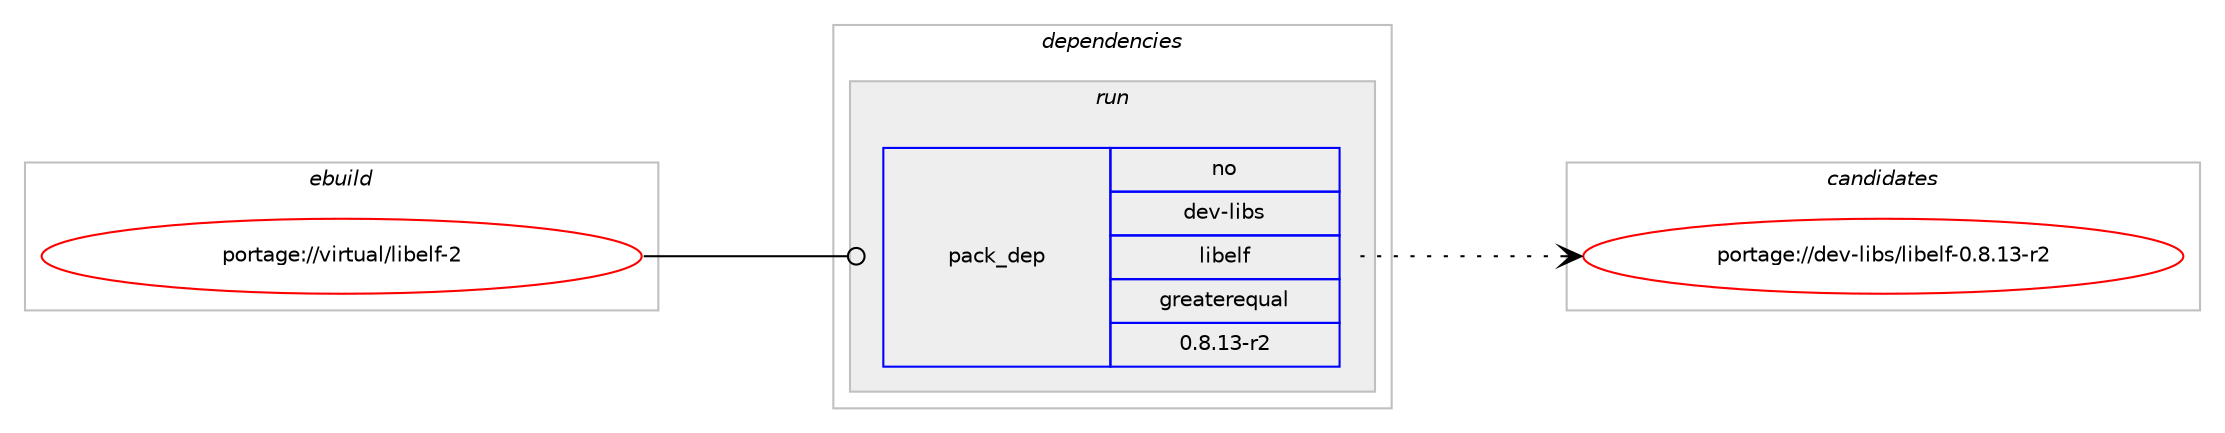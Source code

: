 digraph prolog {

# *************
# Graph options
# *************

newrank=true;
concentrate=true;
compound=true;
graph [rankdir=LR,fontname=Helvetica,fontsize=10,ranksep=1.5];#, ranksep=2.5, nodesep=0.2];
edge  [arrowhead=vee];
node  [fontname=Helvetica,fontsize=10];

# **********
# The ebuild
# **********

subgraph cluster_leftcol {
color=gray;
rank=same;
label=<<i>ebuild</i>>;
id [label="portage://virtual/libelf-2", color=red, width=4, href="../virtual/libelf-2.svg"];
}

# ****************
# The dependencies
# ****************

subgraph cluster_midcol {
color=gray;
label=<<i>dependencies</i>>;
subgraph cluster_compile {
fillcolor="#eeeeee";
style=filled;
label=<<i>compile</i>>;
}
subgraph cluster_compileandrun {
fillcolor="#eeeeee";
style=filled;
label=<<i>compile and run</i>>;
}
subgraph cluster_run {
fillcolor="#eeeeee";
style=filled;
label=<<i>run</i>>;
subgraph pack321616 {
dependency433965 [label=<<TABLE BORDER="0" CELLBORDER="1" CELLSPACING="0" CELLPADDING="4" WIDTH="220"><TR><TD ROWSPAN="6" CELLPADDING="30">pack_dep</TD></TR><TR><TD WIDTH="110">no</TD></TR><TR><TD>dev-libs</TD></TR><TR><TD>libelf</TD></TR><TR><TD>greaterequal</TD></TR><TR><TD>0.8.13-r2</TD></TR></TABLE>>, shape=none, color=blue];
}
id:e -> dependency433965:w [weight=20,style="solid",arrowhead="odot"];
}
}

# **************
# The candidates
# **************

subgraph cluster_choices {
rank=same;
color=gray;
label=<<i>candidates</i>>;

subgraph choice321616 {
color=black;
nodesep=1;
choiceportage10010111845108105981154710810598101108102454846564649514511450 [label="portage://dev-libs/libelf-0.8.13-r2", color=red, width=4,href="../dev-libs/libelf-0.8.13-r2.svg"];
dependency433965:e -> choiceportage10010111845108105981154710810598101108102454846564649514511450:w [style=dotted,weight="100"];
}
}

}
